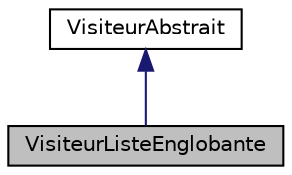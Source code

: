 digraph "VisiteurListeEnglobante"
{
  edge [fontname="Helvetica",fontsize="10",labelfontname="Helvetica",labelfontsize="10"];
  node [fontname="Helvetica",fontsize="10",shape=record];
  Node1 [label="VisiteurListeEnglobante",height=0.2,width=0.4,color="black", fillcolor="grey75", style="filled", fontcolor="black"];
  Node2 -> Node1 [dir="back",color="midnightblue",fontsize="10",style="solid",fontname="Helvetica"];
  Node2 [label="VisiteurAbstrait",height=0.2,width=0.4,color="black", fillcolor="white", style="filled",URL="$df/d41/class_visiteur_abstrait.html",tooltip="Interface du patron Visiteur. "];
}
